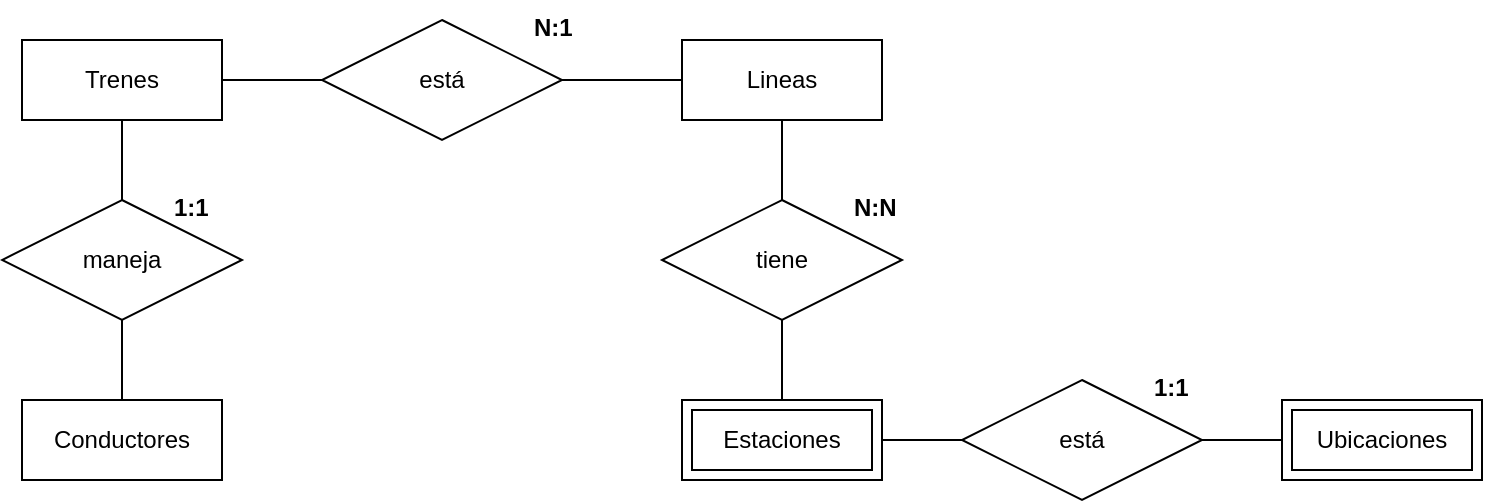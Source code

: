 <mxfile version="20.6.1" type="device"><diagram id="R2lEEEUBdFMjLlhIrx00" name="Page-1"><mxGraphModel dx="981" dy="597" grid="1" gridSize="10" guides="1" tooltips="1" connect="1" arrows="1" fold="1" page="1" pageScale="1" pageWidth="850" pageHeight="1100" background="#ffffff" math="0" shadow="0" extFonts="Permanent Marker^https://fonts.googleapis.com/css?family=Permanent+Marker"><root><mxCell id="0"/><mxCell id="1" parent="0"/><mxCell id="VNLmEO9hdnIA9yGv7gR--1" value="Trenes&lt;br&gt;" style="whiteSpace=wrap;html=1;align=center;" vertex="1" parent="1"><mxGeometry x="60" y="400" width="100" height="40" as="geometry"/></mxCell><mxCell id="VNLmEO9hdnIA9yGv7gR--2" value="Lineas&lt;br&gt;" style="whiteSpace=wrap;html=1;align=center;" vertex="1" parent="1"><mxGeometry x="390" y="400" width="100" height="40" as="geometry"/></mxCell><mxCell id="VNLmEO9hdnIA9yGv7gR--3" value="Estaciones&lt;br&gt;" style="shape=ext;margin=3;double=1;whiteSpace=wrap;html=1;align=center;" vertex="1" parent="1"><mxGeometry x="390" y="580" width="100" height="40" as="geometry"/></mxCell><mxCell id="VNLmEO9hdnIA9yGv7gR--5" value="Ubicaciones" style="shape=ext;margin=3;double=1;whiteSpace=wrap;html=1;align=center;" vertex="1" parent="1"><mxGeometry x="690" y="580" width="100" height="40" as="geometry"/></mxCell><mxCell id="VNLmEO9hdnIA9yGv7gR--9" value="está" style="shape=rhombus;perimeter=rhombusPerimeter;whiteSpace=wrap;html=1;align=center;" vertex="1" parent="1"><mxGeometry x="210" y="390" width="120" height="60" as="geometry"/></mxCell><mxCell id="VNLmEO9hdnIA9yGv7gR--10" value="" style="endArrow=none;html=1;rounded=0;entryX=1;entryY=0.5;entryDx=0;entryDy=0;" edge="1" parent="1" target="VNLmEO9hdnIA9yGv7gR--1"><mxGeometry relative="1" as="geometry"><mxPoint x="210" y="420" as="sourcePoint"/><mxPoint x="560" y="550" as="targetPoint"/></mxGeometry></mxCell><mxCell id="VNLmEO9hdnIA9yGv7gR--11" value="" style="endArrow=none;html=1;rounded=0;exitX=1;exitY=0.5;exitDx=0;exitDy=0;entryX=0;entryY=0.5;entryDx=0;entryDy=0;" edge="1" parent="1" source="VNLmEO9hdnIA9yGv7gR--9" target="VNLmEO9hdnIA9yGv7gR--2"><mxGeometry relative="1" as="geometry"><mxPoint x="400" y="550" as="sourcePoint"/><mxPoint x="560" y="550" as="targetPoint"/></mxGeometry></mxCell><mxCell id="VNLmEO9hdnIA9yGv7gR--12" value="tiene" style="shape=rhombus;perimeter=rhombusPerimeter;whiteSpace=wrap;html=1;align=center;" vertex="1" parent="1"><mxGeometry x="380" y="480" width="120" height="60" as="geometry"/></mxCell><mxCell id="VNLmEO9hdnIA9yGv7gR--13" value="" style="endArrow=none;html=1;rounded=0;entryX=0.5;entryY=1;entryDx=0;entryDy=0;" edge="1" parent="1" source="VNLmEO9hdnIA9yGv7gR--12" target="VNLmEO9hdnIA9yGv7gR--2"><mxGeometry relative="1" as="geometry"><mxPoint x="400" y="550" as="sourcePoint"/><mxPoint x="560" y="550" as="targetPoint"/></mxGeometry></mxCell><mxCell id="VNLmEO9hdnIA9yGv7gR--14" value="" style="endArrow=none;html=1;rounded=0;exitX=0.5;exitY=1;exitDx=0;exitDy=0;entryX=0.5;entryY=0;entryDx=0;entryDy=0;" edge="1" parent="1" source="VNLmEO9hdnIA9yGv7gR--12" target="VNLmEO9hdnIA9yGv7gR--3"><mxGeometry relative="1" as="geometry"><mxPoint x="530" y="550" as="sourcePoint"/><mxPoint x="690" y="550" as="targetPoint"/></mxGeometry></mxCell><mxCell id="VNLmEO9hdnIA9yGv7gR--15" value="está" style="shape=rhombus;perimeter=rhombusPerimeter;whiteSpace=wrap;html=1;align=center;" vertex="1" parent="1"><mxGeometry x="530" y="570" width="120" height="60" as="geometry"/></mxCell><mxCell id="VNLmEO9hdnIA9yGv7gR--16" value="" style="endArrow=none;html=1;rounded=0;exitX=1;exitY=0.5;exitDx=0;exitDy=0;entryX=0;entryY=0.5;entryDx=0;entryDy=0;" edge="1" parent="1" source="VNLmEO9hdnIA9yGv7gR--3" target="VNLmEO9hdnIA9yGv7gR--15"><mxGeometry relative="1" as="geometry"><mxPoint x="470" y="550" as="sourcePoint"/><mxPoint x="630" y="550" as="targetPoint"/></mxGeometry></mxCell><mxCell id="VNLmEO9hdnIA9yGv7gR--17" value="" style="endArrow=none;html=1;rounded=0;entryX=0;entryY=0.5;entryDx=0;entryDy=0;exitX=1;exitY=0.5;exitDx=0;exitDy=0;" edge="1" parent="1" source="VNLmEO9hdnIA9yGv7gR--15" target="VNLmEO9hdnIA9yGv7gR--5"><mxGeometry relative="1" as="geometry"><mxPoint x="470" y="550" as="sourcePoint"/><mxPoint x="630" y="550" as="targetPoint"/></mxGeometry></mxCell><mxCell id="VNLmEO9hdnIA9yGv7gR--18" value="Conductores" style="whiteSpace=wrap;html=1;align=center;" vertex="1" parent="1"><mxGeometry x="60" y="580" width="100" height="40" as="geometry"/></mxCell><mxCell id="VNLmEO9hdnIA9yGv7gR--19" value="N:1&#10;" style="text;strokeColor=none;fillColor=none;spacingLeft=4;spacingRight=4;overflow=hidden;rotatable=0;points=[[0,0.5],[1,0.5]];portConstraint=eastwest;fontSize=12;rounded=0;fontStyle=1" vertex="1" parent="1"><mxGeometry x="310" y="380" width="40" height="30" as="geometry"/></mxCell><mxCell id="VNLmEO9hdnIA9yGv7gR--21" value="1:1&#10;" style="text;strokeColor=none;fillColor=none;spacingLeft=4;spacingRight=4;overflow=hidden;rotatable=0;points=[[0,0.5],[1,0.5]];portConstraint=eastwest;fontSize=12;rounded=0;fontStyle=1" vertex="1" parent="1"><mxGeometry x="620" y="560" width="40" height="30" as="geometry"/></mxCell><mxCell id="VNLmEO9hdnIA9yGv7gR--22" value="N:N" style="text;strokeColor=none;fillColor=none;spacingLeft=4;spacingRight=4;overflow=hidden;rotatable=0;points=[[0,0.5],[1,0.5]];portConstraint=eastwest;fontSize=12;rounded=0;fontStyle=1" vertex="1" parent="1"><mxGeometry x="470" y="470" width="40" height="30" as="geometry"/></mxCell><mxCell id="VNLmEO9hdnIA9yGv7gR--23" value="maneja" style="shape=rhombus;perimeter=rhombusPerimeter;whiteSpace=wrap;html=1;align=center;rounded=0;labelBackgroundColor=none;fillColor=default;" vertex="1" parent="1"><mxGeometry x="50" y="480" width="120" height="60" as="geometry"/></mxCell><mxCell id="VNLmEO9hdnIA9yGv7gR--25" value="" style="endArrow=none;html=1;rounded=0;entryX=0.5;entryY=1;entryDx=0;entryDy=0;exitX=0.5;exitY=0;exitDx=0;exitDy=0;" edge="1" parent="1" source="VNLmEO9hdnIA9yGv7gR--23" target="VNLmEO9hdnIA9yGv7gR--1"><mxGeometry relative="1" as="geometry"><mxPoint x="370" y="520" as="sourcePoint"/><mxPoint x="530" y="520" as="targetPoint"/></mxGeometry></mxCell><mxCell id="VNLmEO9hdnIA9yGv7gR--26" value="" style="endArrow=none;html=1;rounded=0;exitX=0.5;exitY=0;exitDx=0;exitDy=0;entryX=0.5;entryY=1;entryDx=0;entryDy=0;" edge="1" parent="1" source="VNLmEO9hdnIA9yGv7gR--18" target="VNLmEO9hdnIA9yGv7gR--23"><mxGeometry relative="1" as="geometry"><mxPoint x="109.66" y="580" as="sourcePoint"/><mxPoint x="110" y="570" as="targetPoint"/></mxGeometry></mxCell><mxCell id="VNLmEO9hdnIA9yGv7gR--27" value="1:1" style="text;strokeColor=none;fillColor=none;spacingLeft=4;spacingRight=4;overflow=hidden;rotatable=0;points=[[0,0.5],[1,0.5]];portConstraint=eastwest;fontSize=12;rounded=0;fontStyle=1" vertex="1" parent="1"><mxGeometry x="130" y="470" width="40" height="30" as="geometry"/></mxCell></root></mxGraphModel></diagram></mxfile>